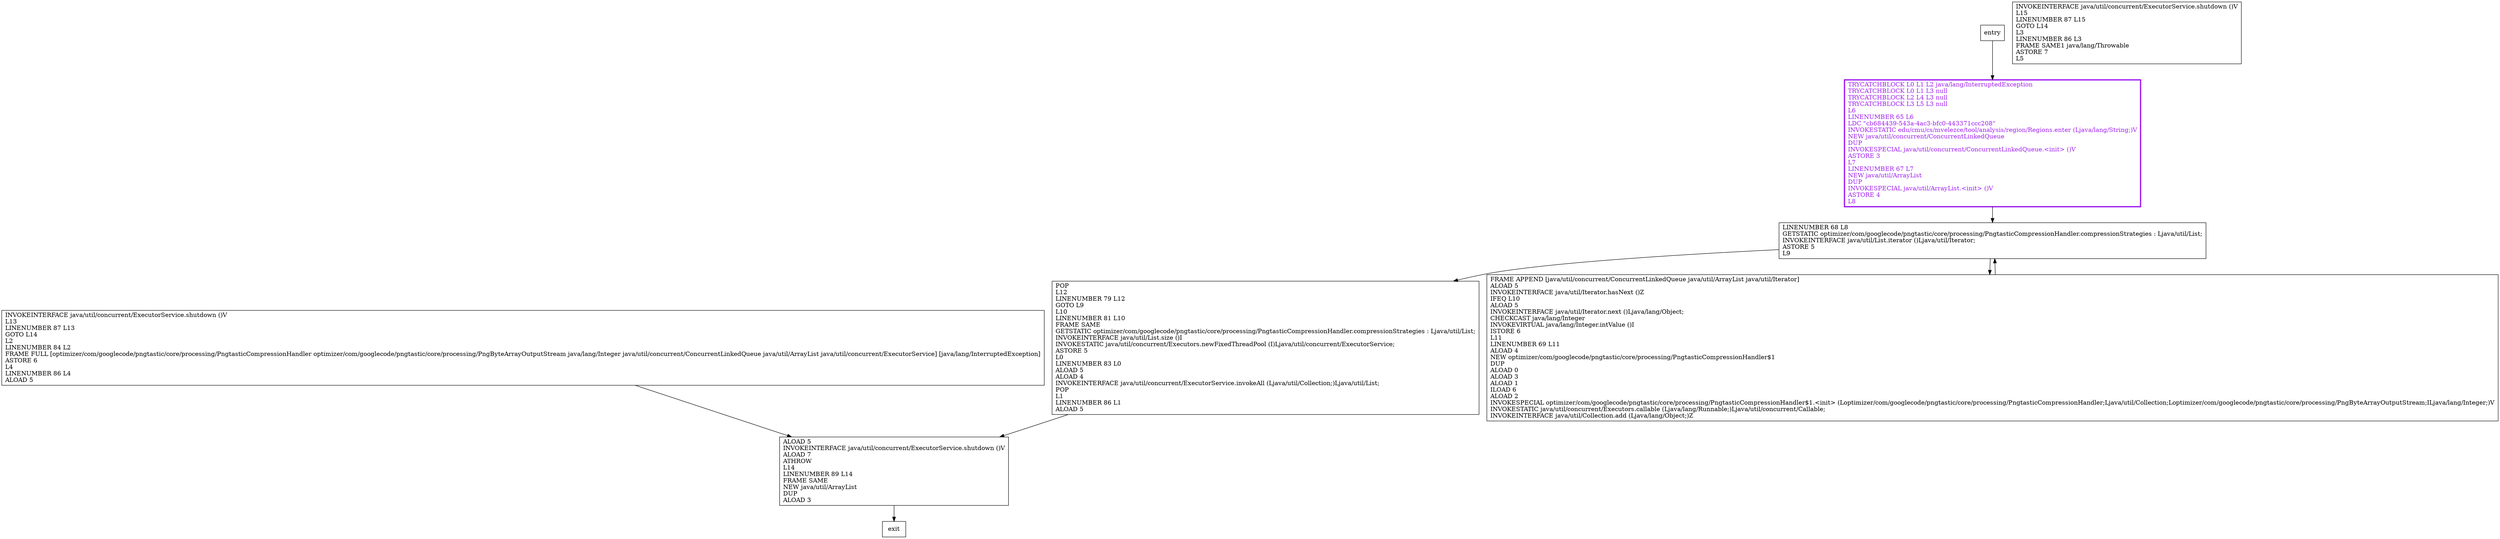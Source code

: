 digraph deflateImageDataConcurrently {
node [shape=record];
687372448 [label="INVOKEINTERFACE java/util/concurrent/ExecutorService.shutdown ()V\lL13\lLINENUMBER 87 L13\lGOTO L14\lL2\lLINENUMBER 84 L2\lFRAME FULL [optimizer/com/googlecode/pngtastic/core/processing/PngtasticCompressionHandler optimizer/com/googlecode/pngtastic/core/processing/PngByteArrayOutputStream java/lang/Integer java/util/concurrent/ConcurrentLinkedQueue java/util/ArrayList java/util/concurrent/ExecutorService] [java/lang/InterruptedException]\lASTORE 6\lL4\lLINENUMBER 86 L4\lALOAD 5\l"];
337029130 [label="TRYCATCHBLOCK L0 L1 L2 java/lang/InterruptedException\lTRYCATCHBLOCK L0 L1 L3 null\lTRYCATCHBLOCK L2 L4 L3 null\lTRYCATCHBLOCK L3 L5 L3 null\lL6\lLINENUMBER 65 L6\lLDC \"cb684439-543a-4ac3-bfc0-443371ccc208\"\lINVOKESTATIC edu/cmu/cs/mvelezce/tool/analysis/region/Regions.enter (Ljava/lang/String;)V\lNEW java/util/concurrent/ConcurrentLinkedQueue\lDUP\lINVOKESPECIAL java/util/concurrent/ConcurrentLinkedQueue.\<init\> ()V\lASTORE 3\lL7\lLINENUMBER 67 L7\lNEW java/util/ArrayList\lDUP\lINVOKESPECIAL java/util/ArrayList.\<init\> ()V\lASTORE 4\lL8\l"];
80903581 [label="ALOAD 5\lINVOKEINTERFACE java/util/concurrent/ExecutorService.shutdown ()V\lALOAD 7\lATHROW\lL14\lLINENUMBER 89 L14\lFRAME SAME\lNEW java/util/ArrayList\lDUP\lALOAD 3\l"];
541135648 [label="INVOKEINTERFACE java/util/concurrent/ExecutorService.shutdown ()V\lL15\lLINENUMBER 87 L15\lGOTO L14\lL3\lLINENUMBER 86 L3\lFRAME SAME1 java/lang/Throwable\lASTORE 7\lL5\l"];
631621595 [label="LINENUMBER 68 L8\lGETSTATIC optimizer/com/googlecode/pngtastic/core/processing/PngtasticCompressionHandler.compressionStrategies : Ljava/util/List;\lINVOKEINTERFACE java/util/List.iterator ()Ljava/util/Iterator;\lASTORE 5\lL9\l"];
1906029492 [label="POP\lL12\lLINENUMBER 79 L12\lGOTO L9\lL10\lLINENUMBER 81 L10\lFRAME SAME\lGETSTATIC optimizer/com/googlecode/pngtastic/core/processing/PngtasticCompressionHandler.compressionStrategies : Ljava/util/List;\lINVOKEINTERFACE java/util/List.size ()I\lINVOKESTATIC java/util/concurrent/Executors.newFixedThreadPool (I)Ljava/util/concurrent/ExecutorService;\lASTORE 5\lL0\lLINENUMBER 83 L0\lALOAD 5\lALOAD 4\lINVOKEINTERFACE java/util/concurrent/ExecutorService.invokeAll (Ljava/util/Collection;)Ljava/util/List;\lPOP\lL1\lLINENUMBER 86 L1\lALOAD 5\l"];
1389055824 [label="FRAME APPEND [java/util/concurrent/ConcurrentLinkedQueue java/util/ArrayList java/util/Iterator]\lALOAD 5\lINVOKEINTERFACE java/util/Iterator.hasNext ()Z\lIFEQ L10\lALOAD 5\lINVOKEINTERFACE java/util/Iterator.next ()Ljava/lang/Object;\lCHECKCAST java/lang/Integer\lINVOKEVIRTUAL java/lang/Integer.intValue ()I\lISTORE 6\lL11\lLINENUMBER 69 L11\lALOAD 4\lNEW optimizer/com/googlecode/pngtastic/core/processing/PngtasticCompressionHandler$1\lDUP\lALOAD 0\lALOAD 3\lALOAD 1\lILOAD 6\lALOAD 2\lINVOKESPECIAL optimizer/com/googlecode/pngtastic/core/processing/PngtasticCompressionHandler$1.\<init\> (Loptimizer/com/googlecode/pngtastic/core/processing/PngtasticCompressionHandler;Ljava/util/Collection;Loptimizer/com/googlecode/pngtastic/core/processing/PngByteArrayOutputStream;ILjava/lang/Integer;)V\lINVOKESTATIC java/util/concurrent/Executors.callable (Ljava/lang/Runnable;)Ljava/util/concurrent/Callable;\lINVOKEINTERFACE java/util/Collection.add (Ljava/lang/Object;)Z\l"];
entry;
exit;
entry -> 337029130;
687372448 -> 80903581;
337029130 -> 631621595;
80903581 -> exit;
631621595 -> 1906029492;
631621595 -> 1389055824;
1906029492 -> 80903581;
1389055824 -> 631621595;
337029130[fontcolor="purple", penwidth=3, color="purple"];
}
